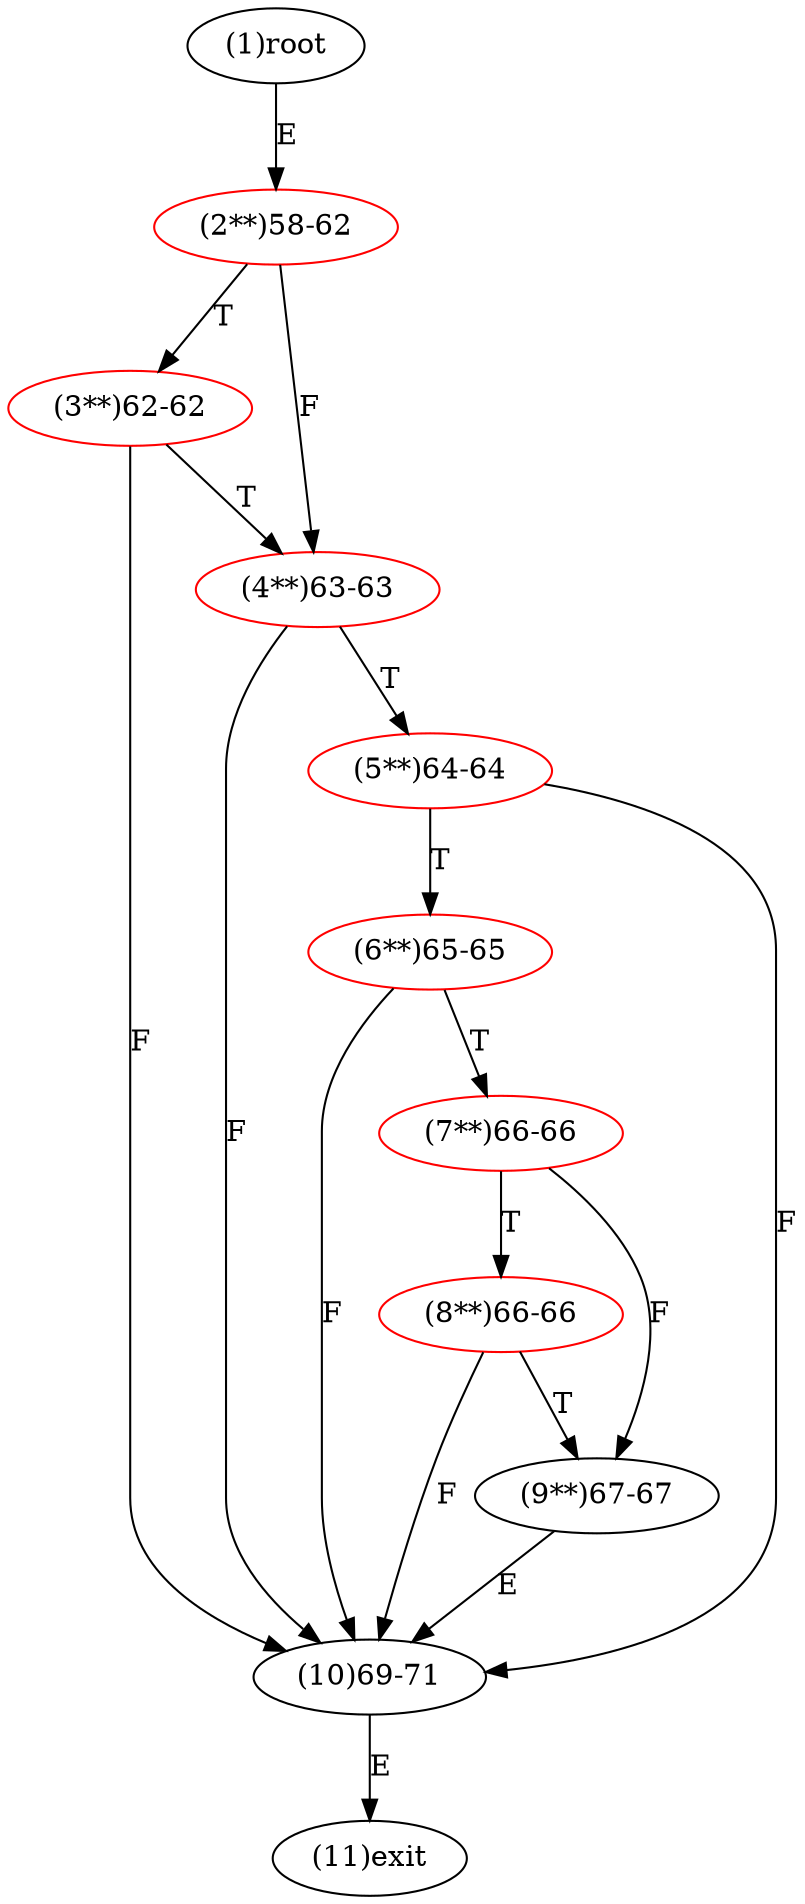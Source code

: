 digraph "" { 
1[ label="(1)root"];
2[ label="(2**)58-62",color=red];
3[ label="(3**)62-62",color=red];
4[ label="(4**)63-63",color=red];
5[ label="(5**)64-64",color=red];
6[ label="(6**)65-65",color=red];
7[ label="(7**)66-66",color=red];
8[ label="(8**)66-66",color=red];
9[ label="(9**)67-67"];
10[ label="(10)69-71"];
11[ label="(11)exit"];
1->2[ label="E"];
2->4[ label="F"];
2->3[ label="T"];
3->10[ label="F"];
3->4[ label="T"];
4->10[ label="F"];
4->5[ label="T"];
5->10[ label="F"];
5->6[ label="T"];
6->10[ label="F"];
6->7[ label="T"];
7->9[ label="F"];
7->8[ label="T"];
8->10[ label="F"];
8->9[ label="T"];
9->10[ label="E"];
10->11[ label="E"];
}